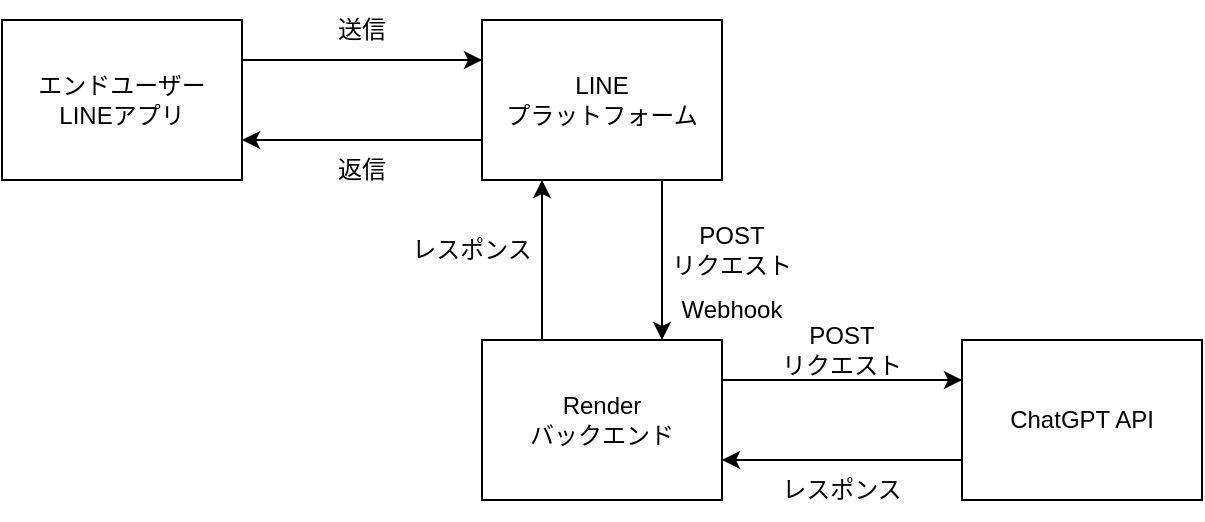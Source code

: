 <mxfile version="22.1.17" type="device">
  <diagram name="ページ1" id="_E97DYu77A_UUptU-OvN">
    <mxGraphModel dx="724" dy="464" grid="1" gridSize="10" guides="1" tooltips="1" connect="1" arrows="1" fold="1" page="1" pageScale="1" pageWidth="1169" pageHeight="827" math="0" shadow="0">
      <root>
        <mxCell id="0" />
        <mxCell id="1" parent="0" />
        <mxCell id="IYaYj8zb5AmC3muTesAx-5" style="edgeStyle=orthogonalEdgeStyle;rounded=0;orthogonalLoop=1;jettySize=auto;html=1;exitX=1;exitY=0.25;exitDx=0;exitDy=0;entryX=0;entryY=0.25;entryDx=0;entryDy=0;" edge="1" parent="1" source="IYaYj8zb5AmC3muTesAx-1" target="IYaYj8zb5AmC3muTesAx-3">
          <mxGeometry relative="1" as="geometry" />
        </mxCell>
        <mxCell id="IYaYj8zb5AmC3muTesAx-1" value="エンドユーザー&lt;br&gt;LINEアプリ" style="rounded=0;whiteSpace=wrap;html=1;" vertex="1" parent="1">
          <mxGeometry x="280" y="80" width="120" height="80" as="geometry" />
        </mxCell>
        <mxCell id="IYaYj8zb5AmC3muTesAx-6" style="edgeStyle=orthogonalEdgeStyle;rounded=0;orthogonalLoop=1;jettySize=auto;html=1;exitX=0;exitY=0.75;exitDx=0;exitDy=0;entryX=1;entryY=0.75;entryDx=0;entryDy=0;" edge="1" parent="1" source="IYaYj8zb5AmC3muTesAx-3" target="IYaYj8zb5AmC3muTesAx-1">
          <mxGeometry relative="1" as="geometry" />
        </mxCell>
        <mxCell id="IYaYj8zb5AmC3muTesAx-11" style="edgeStyle=orthogonalEdgeStyle;rounded=0;orthogonalLoop=1;jettySize=auto;html=1;exitX=0.75;exitY=1;exitDx=0;exitDy=0;entryX=0.75;entryY=0;entryDx=0;entryDy=0;" edge="1" parent="1" source="IYaYj8zb5AmC3muTesAx-3" target="IYaYj8zb5AmC3muTesAx-9">
          <mxGeometry relative="1" as="geometry" />
        </mxCell>
        <mxCell id="IYaYj8zb5AmC3muTesAx-3" value="LINE&lt;br&gt;プラットフォーム" style="rounded=0;whiteSpace=wrap;html=1;" vertex="1" parent="1">
          <mxGeometry x="520" y="80" width="120" height="80" as="geometry" />
        </mxCell>
        <mxCell id="IYaYj8zb5AmC3muTesAx-7" value="送信" style="text;html=1;strokeColor=none;fillColor=none;align=center;verticalAlign=middle;whiteSpace=wrap;rounded=0;" vertex="1" parent="1">
          <mxGeometry x="430" y="70" width="60" height="30" as="geometry" />
        </mxCell>
        <mxCell id="IYaYj8zb5AmC3muTesAx-8" value="返信" style="text;html=1;strokeColor=none;fillColor=none;align=center;verticalAlign=middle;whiteSpace=wrap;rounded=0;" vertex="1" parent="1">
          <mxGeometry x="430" y="140" width="60" height="30" as="geometry" />
        </mxCell>
        <mxCell id="IYaYj8zb5AmC3muTesAx-12" style="edgeStyle=orthogonalEdgeStyle;rounded=0;orthogonalLoop=1;jettySize=auto;html=1;exitX=0.25;exitY=0;exitDx=0;exitDy=0;entryX=0.25;entryY=1;entryDx=0;entryDy=0;" edge="1" parent="1" source="IYaYj8zb5AmC3muTesAx-9" target="IYaYj8zb5AmC3muTesAx-3">
          <mxGeometry relative="1" as="geometry" />
        </mxCell>
        <mxCell id="IYaYj8zb5AmC3muTesAx-17" style="edgeStyle=orthogonalEdgeStyle;rounded=0;orthogonalLoop=1;jettySize=auto;html=1;exitX=1;exitY=0.25;exitDx=0;exitDy=0;entryX=0;entryY=0.25;entryDx=0;entryDy=0;" edge="1" parent="1" source="IYaYj8zb5AmC3muTesAx-9" target="IYaYj8zb5AmC3muTesAx-16">
          <mxGeometry relative="1" as="geometry" />
        </mxCell>
        <mxCell id="IYaYj8zb5AmC3muTesAx-9" value="Render&lt;br&gt;バックエンド" style="rounded=0;whiteSpace=wrap;html=1;" vertex="1" parent="1">
          <mxGeometry x="520" y="240" width="120" height="80" as="geometry" />
        </mxCell>
        <mxCell id="IYaYj8zb5AmC3muTesAx-13" value="POST&lt;br&gt;リクエスト" style="text;html=1;strokeColor=none;fillColor=none;align=center;verticalAlign=middle;whiteSpace=wrap;rounded=0;" vertex="1" parent="1">
          <mxGeometry x="610" y="170" width="70" height="50" as="geometry" />
        </mxCell>
        <mxCell id="IYaYj8zb5AmC3muTesAx-14" value="レスポンス" style="text;html=1;strokeColor=none;fillColor=none;align=center;verticalAlign=middle;whiteSpace=wrap;rounded=0;" vertex="1" parent="1">
          <mxGeometry x="480" y="170" width="70" height="50" as="geometry" />
        </mxCell>
        <mxCell id="IYaYj8zb5AmC3muTesAx-15" value="Webhook" style="text;html=1;strokeColor=none;fillColor=none;align=center;verticalAlign=middle;whiteSpace=wrap;rounded=0;" vertex="1" parent="1">
          <mxGeometry x="615" y="210" width="60" height="30" as="geometry" />
        </mxCell>
        <mxCell id="IYaYj8zb5AmC3muTesAx-18" style="edgeStyle=orthogonalEdgeStyle;rounded=0;orthogonalLoop=1;jettySize=auto;html=1;exitX=0;exitY=0.75;exitDx=0;exitDy=0;entryX=1;entryY=0.75;entryDx=0;entryDy=0;" edge="1" parent="1" source="IYaYj8zb5AmC3muTesAx-16" target="IYaYj8zb5AmC3muTesAx-9">
          <mxGeometry relative="1" as="geometry" />
        </mxCell>
        <mxCell id="IYaYj8zb5AmC3muTesAx-16" value="ChatGPT API" style="rounded=0;whiteSpace=wrap;html=1;" vertex="1" parent="1">
          <mxGeometry x="760" y="240" width="120" height="80" as="geometry" />
        </mxCell>
        <mxCell id="IYaYj8zb5AmC3muTesAx-19" value="POST&lt;br&gt;リクエスト" style="text;html=1;strokeColor=none;fillColor=none;align=center;verticalAlign=middle;whiteSpace=wrap;rounded=0;" vertex="1" parent="1">
          <mxGeometry x="660" y="230" width="80" height="30" as="geometry" />
        </mxCell>
        <mxCell id="IYaYj8zb5AmC3muTesAx-20" value="レスポンス" style="text;html=1;strokeColor=none;fillColor=none;align=center;verticalAlign=middle;whiteSpace=wrap;rounded=0;" vertex="1" parent="1">
          <mxGeometry x="660" y="300" width="80" height="30" as="geometry" />
        </mxCell>
      </root>
    </mxGraphModel>
  </diagram>
</mxfile>

